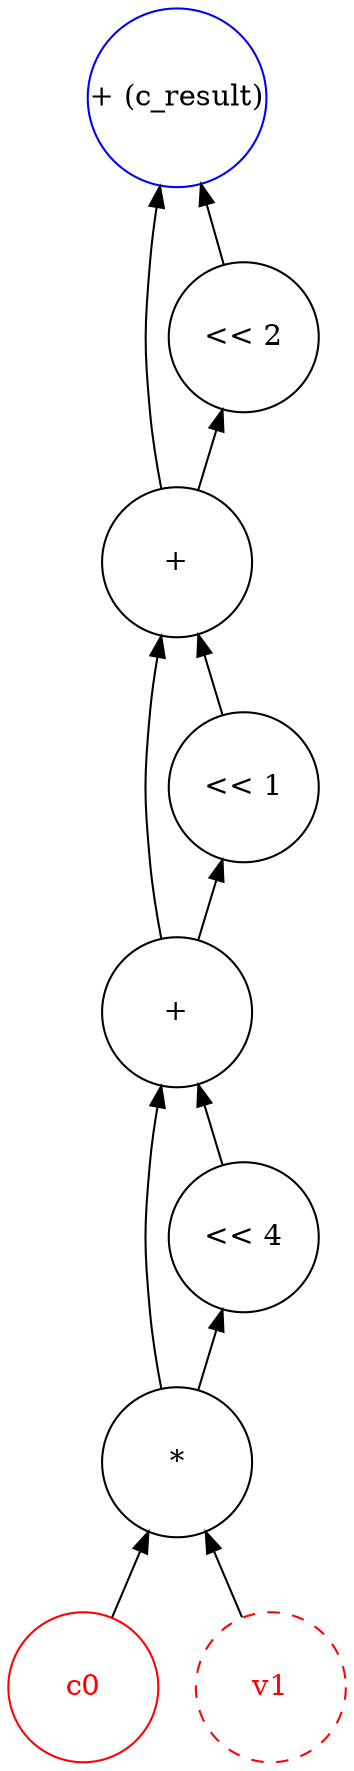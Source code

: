 digraph "dot_product" {
node [shape=circle width=1 margin=0]
edge [dir=back]
1 [label="c0" style=solid color=red fontcolor=red]
2 [label="v1" style=dashed color=red fontcolor=red]
3 [label="*" style=solid color=black fontcolor=black]
3 -> 1
3 -> 2
4 [label="<< 4" style=solid color=black fontcolor=black]
4 -> 3
5 [label="+" style=solid color=black fontcolor=black]
5 -> 3
5 -> 4
6 [label="<< 1" style=solid color=black fontcolor=black]
6 -> 5
7 [label="+" style=solid color=black fontcolor=black]
7 -> 5
7 -> 6
8 [label="<< 2" style=solid color=black fontcolor=black]
8 -> 7
9 [label="+ (c_result)" style=solid color=blue fontcolor=black]
9 -> 7
9 -> 8
}
